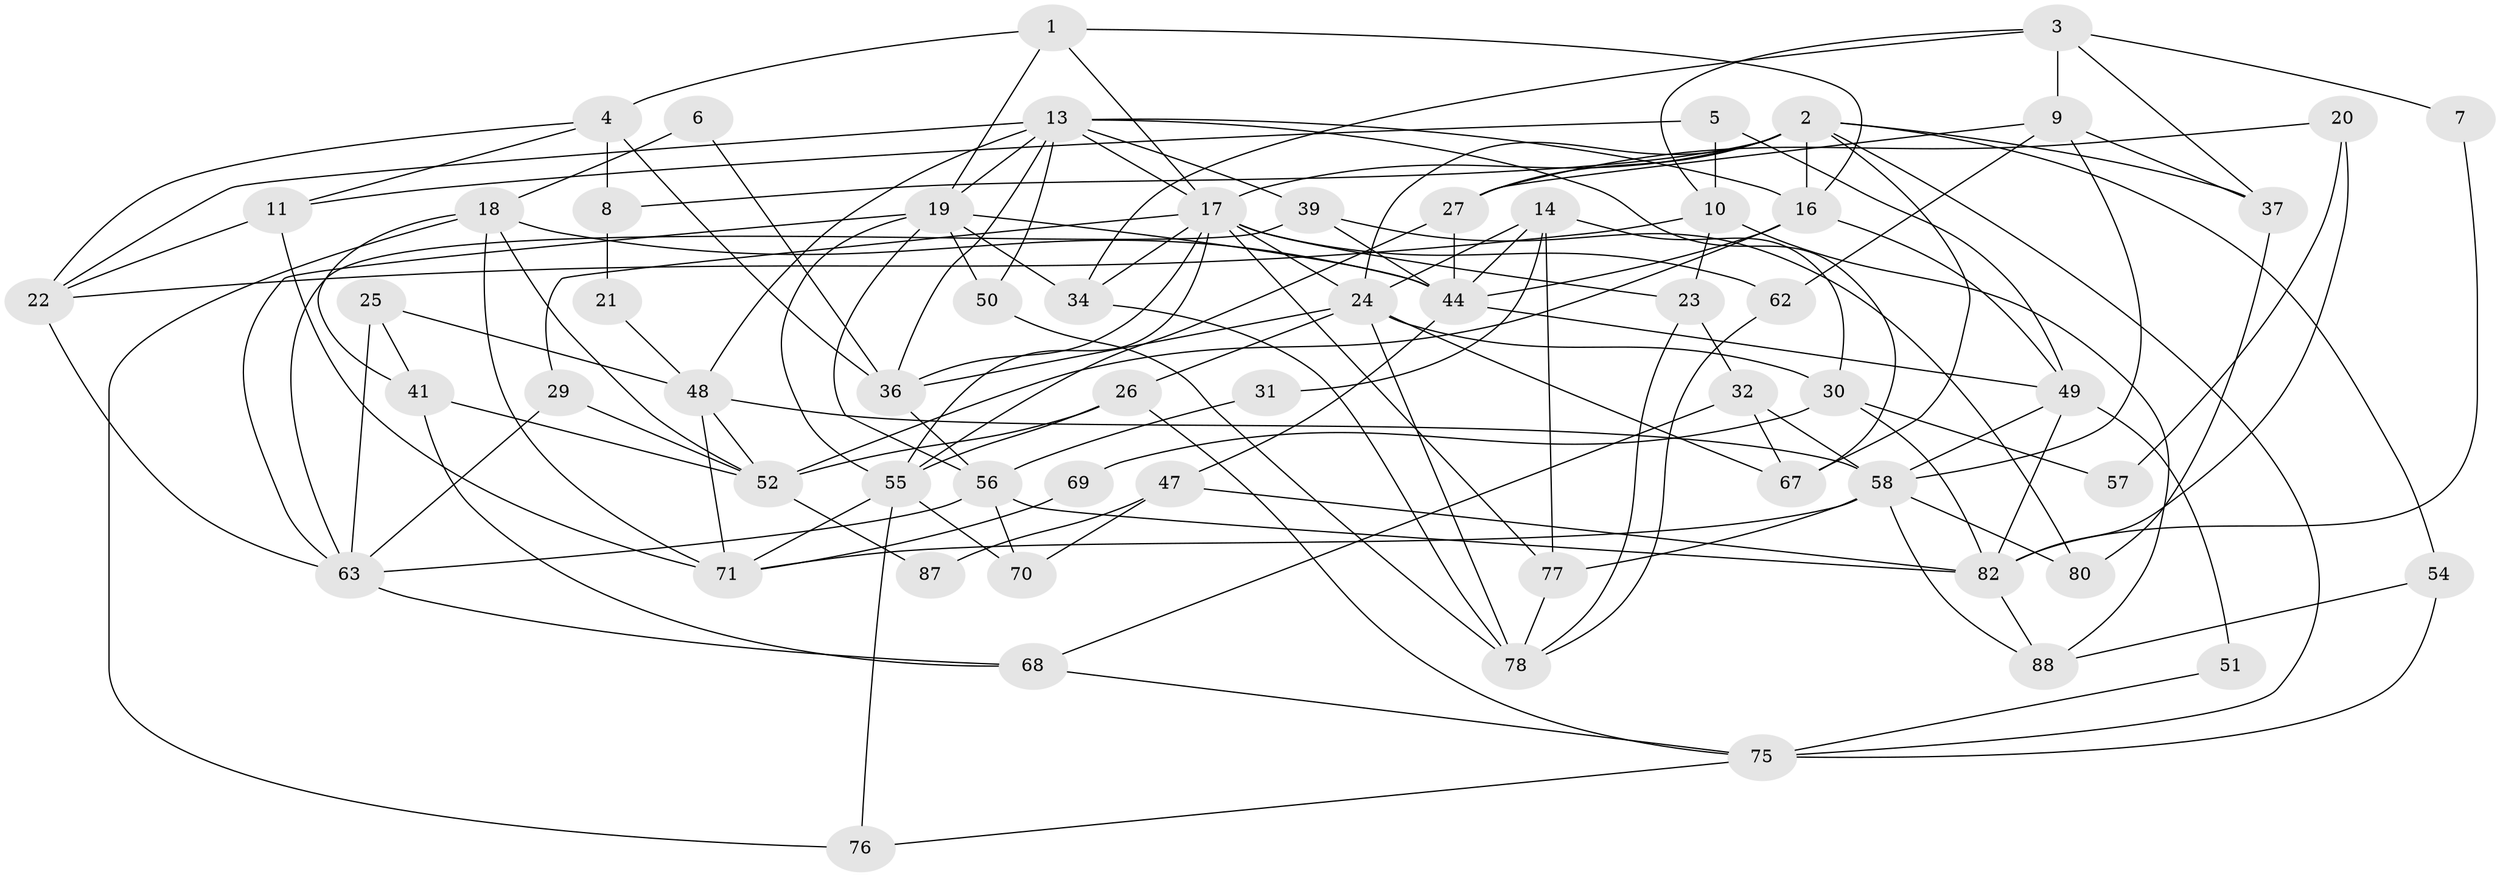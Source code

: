 // Generated by graph-tools (version 1.1) at 2025/52/02/27/25 19:52:01]
// undirected, 61 vertices, 144 edges
graph export_dot {
graph [start="1"]
  node [color=gray90,style=filled];
  1;
  2 [super="+15"];
  3 [super="+12"];
  4 [super="+85"];
  5 [super="+42"];
  6 [super="+46"];
  7;
  8;
  9;
  10;
  11;
  13 [super="+72"];
  14 [super="+43"];
  16 [super="+64"];
  17 [super="+66"];
  18 [super="+84"];
  19 [super="+33"];
  20 [super="+65"];
  21;
  22 [super="+91"];
  23 [super="+60"];
  24 [super="+28"];
  25;
  26 [super="+74"];
  27 [super="+40"];
  29;
  30 [super="+35"];
  31;
  32 [super="+38"];
  34;
  36 [super="+45"];
  37;
  39;
  41;
  44;
  47 [super="+79"];
  48 [super="+53"];
  49 [super="+83"];
  50;
  51;
  52 [super="+61"];
  54;
  55;
  56 [super="+89"];
  57;
  58 [super="+59"];
  62;
  63 [super="+73"];
  67;
  68;
  69;
  70;
  71 [super="+92"];
  75 [super="+86"];
  76;
  77;
  78 [super="+81"];
  80;
  82 [super="+90"];
  87;
  88;
  1 -- 17;
  1 -- 19;
  1 -- 16;
  1 -- 4;
  2 -- 37;
  2 -- 54;
  2 -- 67;
  2 -- 75;
  2 -- 17 [weight=2];
  2 -- 16;
  2 -- 8;
  2 -- 24;
  2 -- 27;
  3 -- 9;
  3 -- 34;
  3 -- 37;
  3 -- 10;
  3 -- 7;
  4 -- 8 [weight=2];
  4 -- 11;
  4 -- 22;
  4 -- 36;
  5 -- 11;
  5 -- 49;
  5 -- 10;
  6 -- 18 [weight=2];
  6 -- 36;
  7 -- 82;
  8 -- 21;
  9 -- 62;
  9 -- 37;
  9 -- 27;
  9 -- 58;
  10 -- 88;
  10 -- 22;
  10 -- 23;
  11 -- 71;
  11 -- 22;
  13 -- 16;
  13 -- 36;
  13 -- 50;
  13 -- 19;
  13 -- 48;
  13 -- 67;
  13 -- 22;
  13 -- 39;
  13 -- 17;
  14 -- 77;
  14 -- 24 [weight=2];
  14 -- 31;
  14 -- 44;
  14 -- 30;
  16 -- 44;
  16 -- 52;
  16 -- 49 [weight=2];
  17 -- 29;
  17 -- 62;
  17 -- 34;
  17 -- 23;
  17 -- 77;
  17 -- 55;
  17 -- 24;
  17 -- 36;
  18 -- 52;
  18 -- 71;
  18 -- 41;
  18 -- 44;
  18 -- 76;
  19 -- 34;
  19 -- 55;
  19 -- 44;
  19 -- 50;
  19 -- 63;
  19 -- 56;
  20 -- 27;
  20 -- 82;
  20 -- 57 [weight=2];
  21 -- 48;
  22 -- 63;
  23 -- 78;
  23 -- 32;
  24 -- 67;
  24 -- 26 [weight=2];
  24 -- 30;
  24 -- 78;
  24 -- 36;
  25 -- 48;
  25 -- 41;
  25 -- 63;
  26 -- 75;
  26 -- 52;
  26 -- 55;
  27 -- 44;
  27 -- 55;
  29 -- 52;
  29 -- 63;
  30 -- 69;
  30 -- 82;
  30 -- 57;
  31 -- 56;
  32 -- 67;
  32 -- 68;
  32 -- 58;
  34 -- 78;
  36 -- 56;
  37 -- 80;
  39 -- 44;
  39 -- 80;
  39 -- 63;
  41 -- 68;
  41 -- 52;
  44 -- 47;
  44 -- 49;
  47 -- 87;
  47 -- 82;
  47 -- 70;
  48 -- 52;
  48 -- 71;
  48 -- 58;
  49 -- 82;
  49 -- 51;
  49 -- 58;
  50 -- 78;
  51 -- 75;
  52 -- 87;
  54 -- 88;
  54 -- 75;
  55 -- 70;
  55 -- 76;
  55 -- 71;
  56 -- 63;
  56 -- 82;
  56 -- 70;
  58 -- 80;
  58 -- 71;
  58 -- 88;
  58 -- 77;
  62 -- 78;
  63 -- 68;
  68 -- 75;
  69 -- 71;
  75 -- 76;
  77 -- 78;
  82 -- 88;
}
